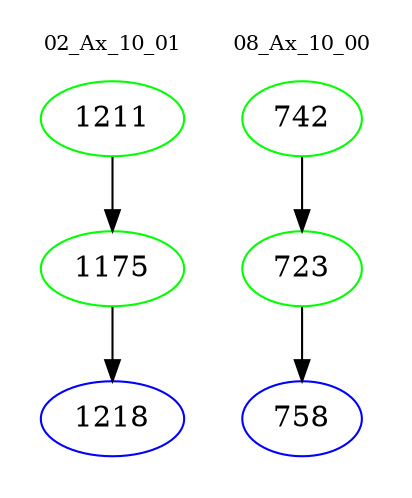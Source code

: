 digraph{
subgraph cluster_0 {
color = white
label = "02_Ax_10_01";
fontsize=10;
T0_1211 [label="1211", color="green"]
T0_1211 -> T0_1175 [color="black"]
T0_1175 [label="1175", color="green"]
T0_1175 -> T0_1218 [color="black"]
T0_1218 [label="1218", color="blue"]
}
subgraph cluster_1 {
color = white
label = "08_Ax_10_00";
fontsize=10;
T1_742 [label="742", color="green"]
T1_742 -> T1_723 [color="black"]
T1_723 [label="723", color="green"]
T1_723 -> T1_758 [color="black"]
T1_758 [label="758", color="blue"]
}
}

